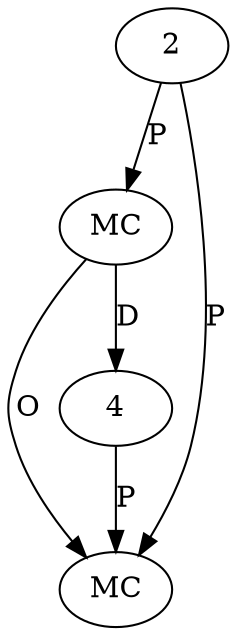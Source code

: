 digraph "AUG" {

  1 [ label="MC" s="clone()" t="ArrayUtils" l="279" ];
  2 [ t="short[]" n="original" ];
  3 [ label="MC" s="equals()" t="Arrays" l="280" ];
  4 [ t="boolean[]" n="cloned" ];
  2 -> 1 [ label="P" ];
  4 -> 3 [ label="P" ];
  2 -> 3 [ label="P" ];
  1 -> 3 [ label="O" ];
  1 -> 4 [ label="D" ];
}

